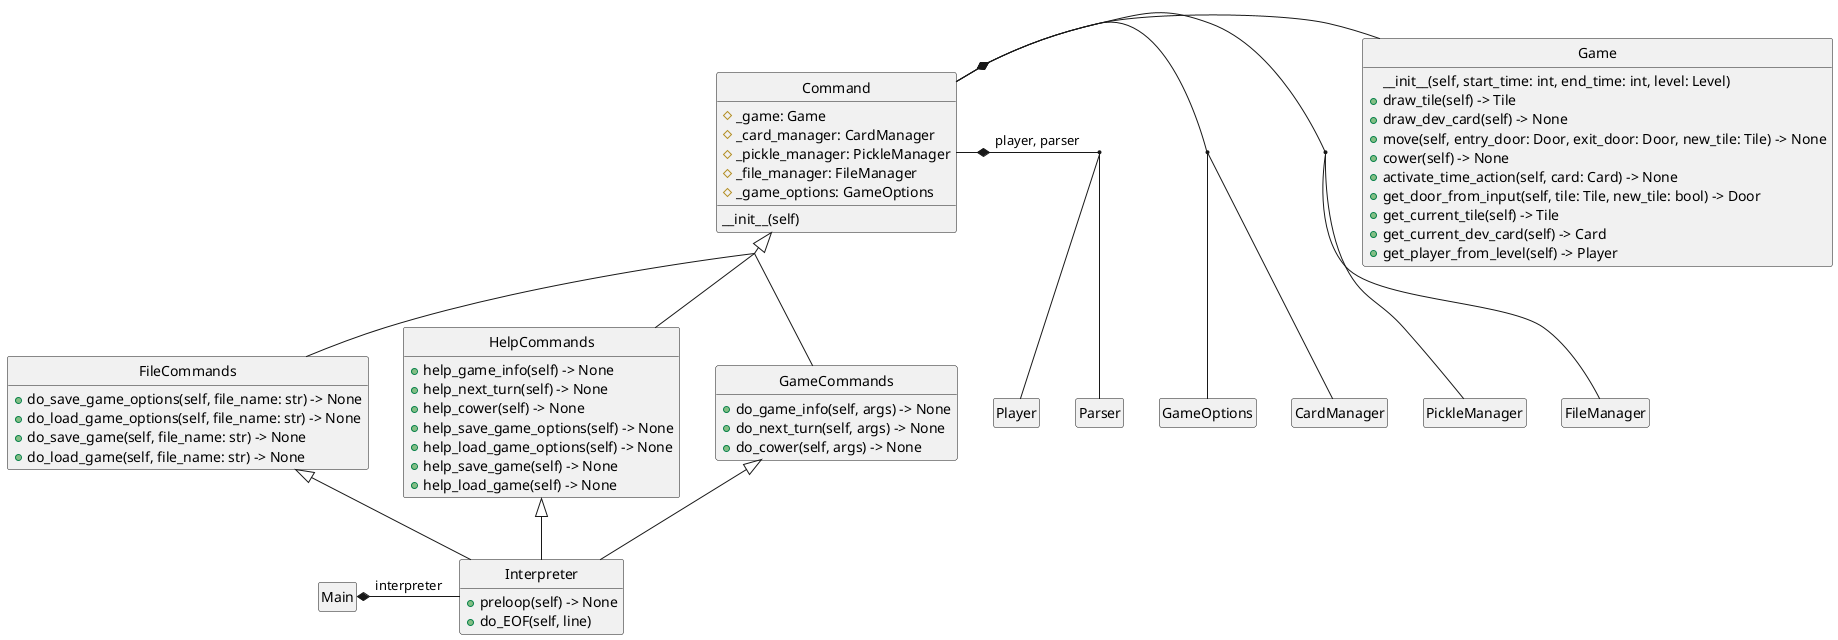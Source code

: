 @startuml
skinparam groupInheritance 2
skinparam style strictuml
hide empty members
class Command {
    #_game: Game
    #_card_manager: CardManager
    #_pickle_manager: PickleManager
    #_file_manager: FileManager
    #_game_options: GameOptions
    __init__(self)
}

class HelpCommands extends Command {
    +help_game_info(self) -> None
    +help_next_turn(self) -> None
    +help_cower(self) -> None
    +help_save_game_options(self) -> None
    +help_load_game_options(self) -> None
    +help_save_game(self) -> None
    +help_load_game(self) -> None
}

class GameCommands extends Command {
    +do_game_info(self, args) -> None
    +do_next_turn(self, args) -> None
    +do_cower(self, args) -> None
}

class FileCommands extends Command {
    +do_save_game_options(self, file_name: str) -> None
    +do_load_game_options(self, file_name: str) -> None
    +do_save_game(self, file_name: str) -> None
    +do_load_game(self, file_name: str) -> None
}

class Interpreter extends HelpCommands, GameCommands, FileCommands {
    +preloop(self) -> None
    +do_EOF(self, line)
}

class Game {
    __init__(self, start_time: int, end_time: int, level: Level)
    +draw_tile(self) -> Tile
    +draw_dev_card(self) -> None
    +move(self, entry_door: Door, exit_door: Door, new_tile: Tile) -> None
    +cower(self) -> None
    +activate_time_action(self, card: Card) -> None
    +get_door_from_input(self, tile: Tile, new_tile: bool) -> Door
    +get_current_tile(self) -> Tile
    +get_current_dev_card(self) -> Card
    +get_player_from_level(self) -> Player
}


together {
    class PickleManager
    class FileManager
}

together {
    class CardManager
    class GameOptions
}

together {
    class Parser
    class Player
}

Main *- Interpreter : interpreter
Command *- Game
Command *- (PickleManager, FileManager)
Command *- (GameOptions, CardManager)
Command *- (Player, Parser) : player, parser
FileCommands -right[hidden]- HelpCommands
HelpCommands -right[hidden]- GameCommands
@enduml